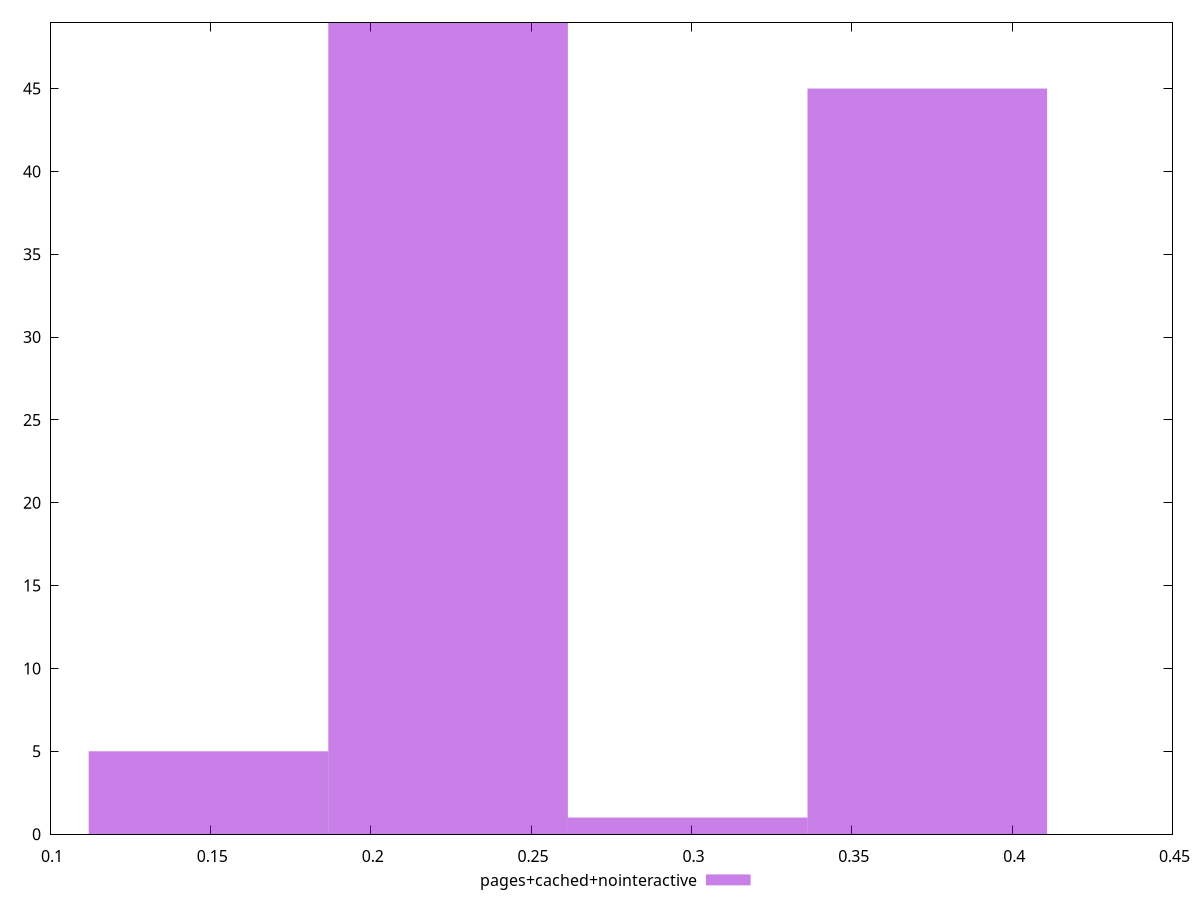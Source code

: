 $_pagesCachedNointeractive <<EOF
0.22412791021539805 49
0.37354651702566344 45
0.14941860681026536 5
0.29883721362053073 1
EOF
set key outside below
set terminal pngcairo
set output "report_00004_2020-11-02T20-21-41.718Z/cumulative-layout-shift/pages+cached+nointeractive//raw_hist.png"
set yrange [0:49]
set boxwidth 0.07470930340513268
set style fill transparent solid 0.5 noborder
plot $_pagesCachedNointeractive title "pages+cached+nointeractive" with boxes ,